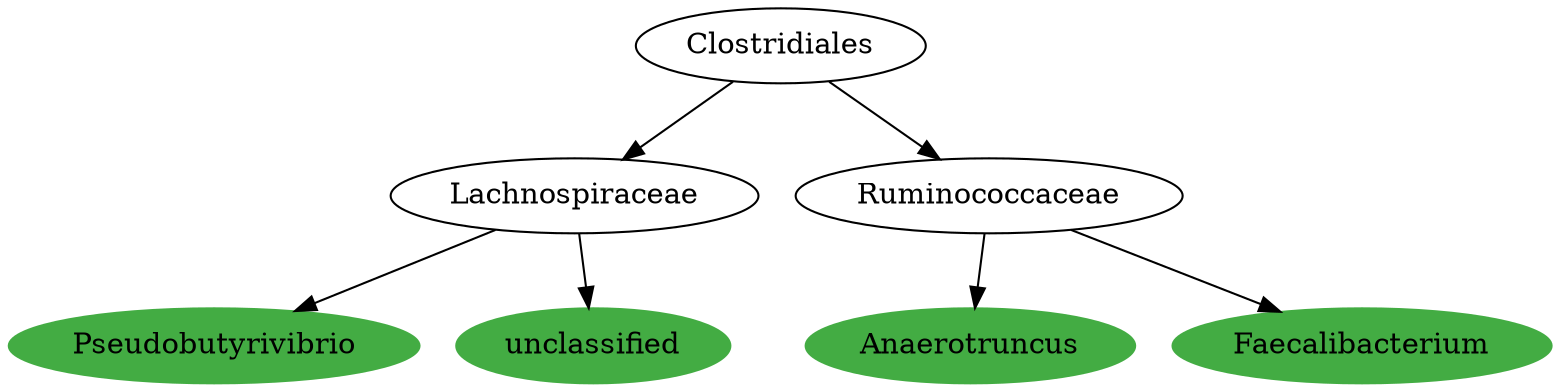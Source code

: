 digraph G { 
	LachnospiraceaePseudobutyrivibrio [label="Pseudobutyrivibrio", color="#43AC43", style=filled];
	ClostridialesLachnospiraceae [label="Lachnospiraceae"];
	LachnospiraceaePseudobutyrivibrio [label="Pseudobutyrivibrio"];
	ClostridialesLachnospiraceae -> LachnospiraceaePseudobutyrivibrio;
	ClostridiaClostridiales [label="Clostridiales"];
	ClostridialesLachnospiraceae [label="Lachnospiraceae"];
	ClostridiaClostridiales -> ClostridialesLachnospiraceae;
	Lachnospiraceaeunclassified [label="unclassified", color="#43AC43", style=filled];
	ClostridialesLachnospiraceae [label="Lachnospiraceae"];
	Lachnospiraceaeunclassified [label="unclassified"];
	ClostridialesLachnospiraceae -> Lachnospiraceaeunclassified;
	RuminococcaceaeAnaerotruncus [label="Anaerotruncus", color="#43AC43", style=filled];
	ClostridialesRuminococcaceae [label="Ruminococcaceae"];
	RuminococcaceaeAnaerotruncus [label="Anaerotruncus"];
	ClostridialesRuminococcaceae -> RuminococcaceaeAnaerotruncus;
	ClostridiaClostridiales [label="Clostridiales"];
	ClostridialesRuminococcaceae [label="Ruminococcaceae"];
	ClostridiaClostridiales -> ClostridialesRuminococcaceae;
	RuminococcaceaeFaecalibacterium [label="Faecalibacterium", color="#43AC43", style=filled];
	ClostridialesRuminococcaceae [label="Ruminococcaceae"];
	RuminococcaceaeFaecalibacterium [label="Faecalibacterium"];
	ClostridialesRuminococcaceae -> RuminococcaceaeFaecalibacterium;

 }